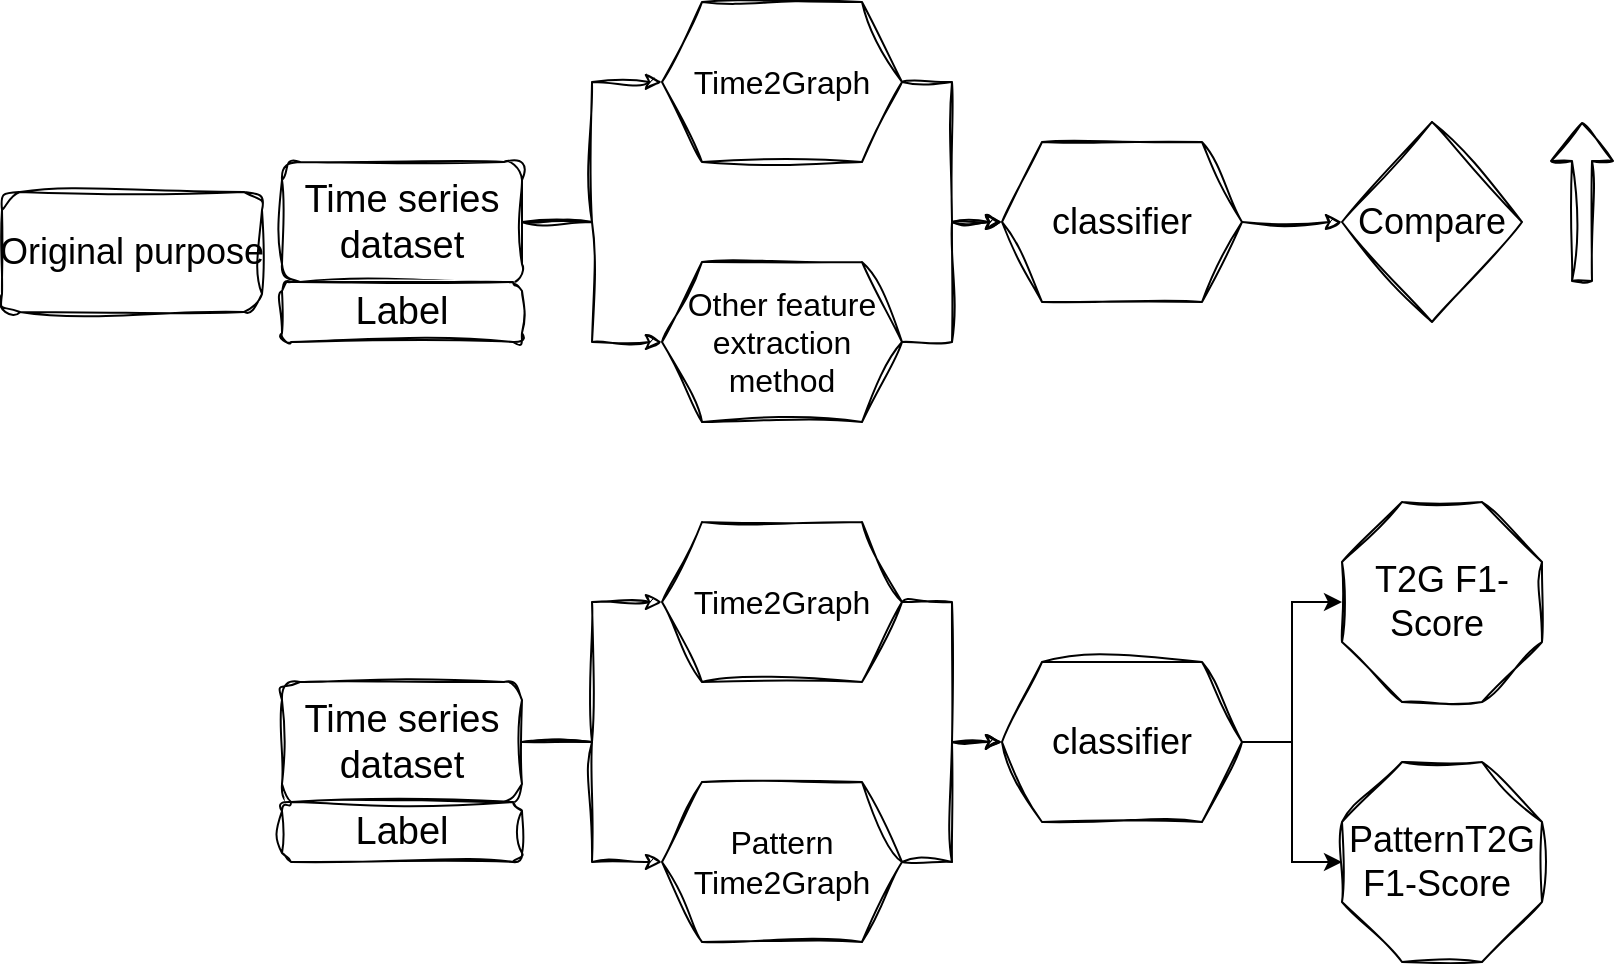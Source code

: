 <mxfile version="22.1.5" type="github">
  <diagram name="第 1 页" id="HjGmIlFVLZZz4bBiAeKY">
    <mxGraphModel dx="1386" dy="759" grid="1" gridSize="10" guides="1" tooltips="1" connect="1" arrows="1" fold="1" page="1" pageScale="1" pageWidth="827" pageHeight="1169" math="0" shadow="0">
      <root>
        <mxCell id="0" />
        <mxCell id="1" parent="0" />
        <mxCell id="PvD9Z8y97wQxzXod0qV7-1" value="" style="group;sketch=1;curveFitting=1;jiggle=2;" vertex="1" connectable="0" parent="1">
          <mxGeometry x="160" y="170" width="120" height="90" as="geometry" />
        </mxCell>
        <mxCell id="PvD9Z8y97wQxzXod0qV7-2" value="Time series dataset" style="rounded=1;whiteSpace=wrap;html=1;fontSize=19;sketch=1;curveFitting=1;jiggle=2;" vertex="1" parent="PvD9Z8y97wQxzXod0qV7-1">
          <mxGeometry width="120" height="60" as="geometry" />
        </mxCell>
        <mxCell id="PvD9Z8y97wQxzXod0qV7-3" value="Label" style="rounded=1;whiteSpace=wrap;html=1;fontSize=19;sketch=1;curveFitting=1;jiggle=2;" vertex="1" parent="PvD9Z8y97wQxzXod0qV7-1">
          <mxGeometry y="60" width="120" height="30" as="geometry" />
        </mxCell>
        <mxCell id="PvD9Z8y97wQxzXod0qV7-4" style="edgeStyle=orthogonalEdgeStyle;rounded=0;orthogonalLoop=1;jettySize=auto;html=1;exitX=1;exitY=0.5;exitDx=0;exitDy=0;sketch=1;curveFitting=1;jiggle=2;" edge="1" parent="1" source="PvD9Z8y97wQxzXod0qV7-5" target="PvD9Z8y97wQxzXod0qV7-11">
          <mxGeometry relative="1" as="geometry" />
        </mxCell>
        <mxCell id="PvD9Z8y97wQxzXod0qV7-5" value="Time2Graph" style="shape=hexagon;perimeter=hexagonPerimeter2;whiteSpace=wrap;html=1;fixedSize=1;fontSize=16;sketch=1;curveFitting=1;jiggle=2;" vertex="1" parent="1">
          <mxGeometry x="350" y="90" width="120" height="80" as="geometry" />
        </mxCell>
        <mxCell id="PvD9Z8y97wQxzXod0qV7-6" style="edgeStyle=orthogonalEdgeStyle;rounded=0;orthogonalLoop=1;jettySize=auto;html=1;exitX=1;exitY=0.5;exitDx=0;exitDy=0;entryX=0;entryY=0.5;entryDx=0;entryDy=0;sketch=1;curveFitting=1;jiggle=2;" edge="1" parent="1" source="PvD9Z8y97wQxzXod0qV7-2" target="PvD9Z8y97wQxzXod0qV7-5">
          <mxGeometry relative="1" as="geometry" />
        </mxCell>
        <mxCell id="PvD9Z8y97wQxzXod0qV7-7" style="edgeStyle=orthogonalEdgeStyle;rounded=0;orthogonalLoop=1;jettySize=auto;html=1;exitX=1;exitY=0.5;exitDx=0;exitDy=0;entryX=0;entryY=0.5;entryDx=0;entryDy=0;sketch=1;curveFitting=1;jiggle=2;" edge="1" parent="1" source="PvD9Z8y97wQxzXod0qV7-8" target="PvD9Z8y97wQxzXod0qV7-11">
          <mxGeometry relative="1" as="geometry" />
        </mxCell>
        <mxCell id="PvD9Z8y97wQxzXod0qV7-8" value="Other&amp;nbsp;feature extraction method" style="shape=hexagon;perimeter=hexagonPerimeter2;whiteSpace=wrap;html=1;fixedSize=1;fontSize=16;sketch=1;curveFitting=1;jiggle=2;" vertex="1" parent="1">
          <mxGeometry x="350" y="220" width="120" height="80" as="geometry" />
        </mxCell>
        <mxCell id="PvD9Z8y97wQxzXod0qV7-9" style="edgeStyle=orthogonalEdgeStyle;rounded=0;orthogonalLoop=1;jettySize=auto;html=1;exitX=1;exitY=0.5;exitDx=0;exitDy=0;entryX=0;entryY=0.5;entryDx=0;entryDy=0;sketch=1;curveFitting=1;jiggle=2;" edge="1" parent="1" source="PvD9Z8y97wQxzXod0qV7-2" target="PvD9Z8y97wQxzXod0qV7-8">
          <mxGeometry relative="1" as="geometry" />
        </mxCell>
        <mxCell id="PvD9Z8y97wQxzXod0qV7-10" style="edgeStyle=orthogonalEdgeStyle;rounded=0;orthogonalLoop=1;jettySize=auto;html=1;exitX=1;exitY=0.5;exitDx=0;exitDy=0;sketch=1;curveFitting=1;jiggle=2;" edge="1" parent="1" source="PvD9Z8y97wQxzXod0qV7-11" target="PvD9Z8y97wQxzXod0qV7-12">
          <mxGeometry relative="1" as="geometry" />
        </mxCell>
        <mxCell id="PvD9Z8y97wQxzXod0qV7-11" value="&lt;font style=&quot;font-size: 18px;&quot;&gt;classifier&lt;/font&gt;" style="shape=hexagon;perimeter=hexagonPerimeter2;whiteSpace=wrap;html=1;fixedSize=1;sketch=1;curveFitting=1;jiggle=2;" vertex="1" parent="1">
          <mxGeometry x="520" y="160" width="120" height="80" as="geometry" />
        </mxCell>
        <mxCell id="PvD9Z8y97wQxzXod0qV7-12" value="&lt;font style=&quot;font-size: 18px;&quot;&gt;Compare&lt;/font&gt;" style="rhombus;whiteSpace=wrap;html=1;sketch=1;curveFitting=1;jiggle=2;" vertex="1" parent="1">
          <mxGeometry x="690" y="150" width="90" height="100" as="geometry" />
        </mxCell>
        <mxCell id="PvD9Z8y97wQxzXod0qV7-13" value="" style="group;sketch=1;curveFitting=1;jiggle=2;" vertex="1" connectable="0" parent="1">
          <mxGeometry x="160" y="430" width="120" height="90" as="geometry" />
        </mxCell>
        <mxCell id="PvD9Z8y97wQxzXod0qV7-14" value="Time series dataset" style="rounded=1;whiteSpace=wrap;html=1;fontSize=19;sketch=1;curveFitting=1;jiggle=2;" vertex="1" parent="PvD9Z8y97wQxzXod0qV7-13">
          <mxGeometry width="120" height="60" as="geometry" />
        </mxCell>
        <mxCell id="PvD9Z8y97wQxzXod0qV7-15" value="Label" style="rounded=1;whiteSpace=wrap;html=1;fontSize=19;sketch=1;curveFitting=1;jiggle=2;" vertex="1" parent="PvD9Z8y97wQxzXod0qV7-13">
          <mxGeometry y="60" width="120" height="30" as="geometry" />
        </mxCell>
        <mxCell id="PvD9Z8y97wQxzXod0qV7-16" style="edgeStyle=orthogonalEdgeStyle;rounded=0;orthogonalLoop=1;jettySize=auto;html=1;exitX=1;exitY=0.5;exitDx=0;exitDy=0;sketch=1;curveFitting=1;jiggle=2;" edge="1" parent="1" source="PvD9Z8y97wQxzXod0qV7-17" target="PvD9Z8y97wQxzXod0qV7-22">
          <mxGeometry relative="1" as="geometry" />
        </mxCell>
        <mxCell id="PvD9Z8y97wQxzXod0qV7-17" value="Time2Graph" style="shape=hexagon;perimeter=hexagonPerimeter2;whiteSpace=wrap;html=1;fixedSize=1;fontSize=16;sketch=1;curveFitting=1;jiggle=2;" vertex="1" parent="1">
          <mxGeometry x="350" y="350" width="120" height="80" as="geometry" />
        </mxCell>
        <mxCell id="PvD9Z8y97wQxzXod0qV7-18" style="edgeStyle=orthogonalEdgeStyle;rounded=0;orthogonalLoop=1;jettySize=auto;html=1;exitX=1;exitY=0.5;exitDx=0;exitDy=0;entryX=0;entryY=0.5;entryDx=0;entryDy=0;sketch=1;curveFitting=1;jiggle=2;" edge="1" parent="1" source="PvD9Z8y97wQxzXod0qV7-14" target="PvD9Z8y97wQxzXod0qV7-17">
          <mxGeometry relative="1" as="geometry" />
        </mxCell>
        <mxCell id="PvD9Z8y97wQxzXod0qV7-19" style="edgeStyle=orthogonalEdgeStyle;rounded=0;orthogonalLoop=1;jettySize=auto;html=1;exitX=1;exitY=0.5;exitDx=0;exitDy=0;entryX=0;entryY=0.5;entryDx=0;entryDy=0;sketch=1;curveFitting=1;jiggle=2;" edge="1" parent="1" source="PvD9Z8y97wQxzXod0qV7-20" target="PvD9Z8y97wQxzXod0qV7-22">
          <mxGeometry relative="1" as="geometry" />
        </mxCell>
        <mxCell id="PvD9Z8y97wQxzXod0qV7-20" value="Pattern Time2Graph" style="shape=hexagon;perimeter=hexagonPerimeter2;whiteSpace=wrap;html=1;fixedSize=1;fontSize=16;sketch=1;curveFitting=1;jiggle=2;" vertex="1" parent="1">
          <mxGeometry x="350" y="480" width="120" height="80" as="geometry" />
        </mxCell>
        <mxCell id="PvD9Z8y97wQxzXod0qV7-21" style="edgeStyle=orthogonalEdgeStyle;rounded=0;orthogonalLoop=1;jettySize=auto;html=1;exitX=1;exitY=0.5;exitDx=0;exitDy=0;entryX=0;entryY=0.5;entryDx=0;entryDy=0;sketch=1;curveFitting=1;jiggle=2;" edge="1" parent="1" source="PvD9Z8y97wQxzXod0qV7-14" target="PvD9Z8y97wQxzXod0qV7-20">
          <mxGeometry relative="1" as="geometry" />
        </mxCell>
        <mxCell id="PvD9Z8y97wQxzXod0qV7-30" style="edgeStyle=orthogonalEdgeStyle;rounded=0;orthogonalLoop=1;jettySize=auto;html=1;exitX=1;exitY=0.5;exitDx=0;exitDy=0;" edge="1" parent="1" source="PvD9Z8y97wQxzXod0qV7-22" target="PvD9Z8y97wQxzXod0qV7-28">
          <mxGeometry relative="1" as="geometry" />
        </mxCell>
        <mxCell id="PvD9Z8y97wQxzXod0qV7-22" value="&lt;font style=&quot;font-size: 18px;&quot;&gt;classifier&lt;/font&gt;" style="shape=hexagon;perimeter=hexagonPerimeter2;whiteSpace=wrap;html=1;fixedSize=1;sketch=1;curveFitting=1;jiggle=2;" vertex="1" parent="1">
          <mxGeometry x="520" y="420" width="120" height="80" as="geometry" />
        </mxCell>
        <mxCell id="PvD9Z8y97wQxzXod0qV7-23" value="" style="shape=flexArrow;endArrow=classic;html=1;rounded=0;sketch=1;curveFitting=1;jiggle=2;" edge="1" parent="1">
          <mxGeometry width="50" height="50" relative="1" as="geometry">
            <mxPoint x="810" y="230" as="sourcePoint" />
            <mxPoint x="810" y="150" as="targetPoint" />
          </mxGeometry>
        </mxCell>
        <mxCell id="PvD9Z8y97wQxzXod0qV7-27" value="&lt;font style=&quot;font-size: 18px;&quot;&gt;T2G F1-Score&amp;nbsp;&lt;/font&gt;" style="whiteSpace=wrap;html=1;shape=mxgraph.basic.octagon2;align=center;verticalAlign=middle;dx=15;sketch=1;curveFitting=1;jiggle=2;" vertex="1" parent="1">
          <mxGeometry x="690" y="340" width="100" height="100" as="geometry" />
        </mxCell>
        <mxCell id="PvD9Z8y97wQxzXod0qV7-28" value="&lt;font style=&quot;font-size: 18px;&quot;&gt;PatternT2G F1-Score&amp;nbsp;&lt;/font&gt;" style="whiteSpace=wrap;html=1;shape=mxgraph.basic.octagon2;align=center;verticalAlign=middle;dx=15;sketch=1;curveFitting=1;jiggle=2;" vertex="1" parent="1">
          <mxGeometry x="690" y="470" width="100" height="100" as="geometry" />
        </mxCell>
        <mxCell id="PvD9Z8y97wQxzXod0qV7-29" style="edgeStyle=orthogonalEdgeStyle;rounded=0;orthogonalLoop=1;jettySize=auto;html=1;exitX=1;exitY=0.5;exitDx=0;exitDy=0;entryX=0;entryY=0.5;entryDx=0;entryDy=0;entryPerimeter=0;" edge="1" parent="1" source="PvD9Z8y97wQxzXod0qV7-22" target="PvD9Z8y97wQxzXod0qV7-27">
          <mxGeometry relative="1" as="geometry" />
        </mxCell>
        <mxCell id="PvD9Z8y97wQxzXod0qV7-31" value="&lt;font style=&quot;font-size: 18px;&quot;&gt;Original&amp;nbsp;purpose&lt;/font&gt;" style="rounded=1;whiteSpace=wrap;html=1;sketch=1;curveFitting=1;jiggle=2;" vertex="1" parent="1">
          <mxGeometry x="20" y="185" width="130" height="60" as="geometry" />
        </mxCell>
      </root>
    </mxGraphModel>
  </diagram>
</mxfile>
